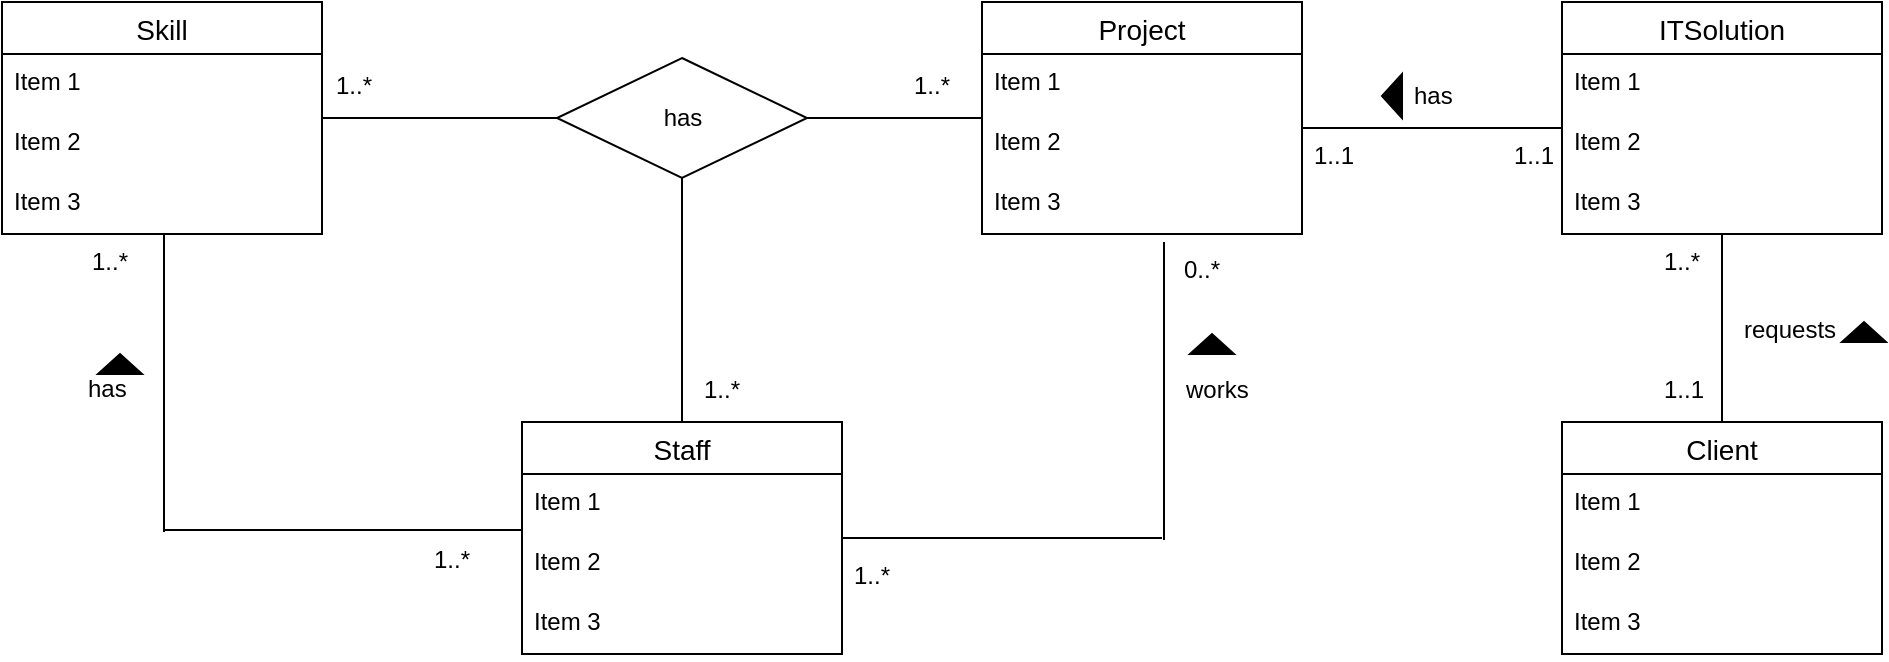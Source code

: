 <mxfile version="15.5.2" type="github" pages="2">
  <diagram id="Su5zcEnAUri4KOVci702" name="Page-1">
    <mxGraphModel dx="1422" dy="762" grid="1" gridSize="10" guides="1" tooltips="1" connect="1" arrows="1" fold="1" page="1" pageScale="1" pageWidth="850" pageHeight="1100" math="0" shadow="0">
      <root>
        <mxCell id="0" />
        <mxCell id="1" parent="0" />
        <mxCell id="WfEJxo9nf9D_jSNr3ugP-1" value="Skill" style="swimlane;fontStyle=0;childLayout=stackLayout;horizontal=1;startSize=26;horizontalStack=0;resizeParent=1;resizeParentMax=0;resizeLast=0;collapsible=1;marginBottom=0;align=center;fontSize=14;" parent="1" vertex="1">
          <mxGeometry x="80" y="80" width="160" height="116" as="geometry" />
        </mxCell>
        <mxCell id="WfEJxo9nf9D_jSNr3ugP-2" value="Item 1" style="text;strokeColor=none;fillColor=none;spacingLeft=4;spacingRight=4;overflow=hidden;rotatable=0;points=[[0,0.5],[1,0.5]];portConstraint=eastwest;fontSize=12;" parent="WfEJxo9nf9D_jSNr3ugP-1" vertex="1">
          <mxGeometry y="26" width="160" height="30" as="geometry" />
        </mxCell>
        <mxCell id="WfEJxo9nf9D_jSNr3ugP-3" value="Item 2" style="text;strokeColor=none;fillColor=none;spacingLeft=4;spacingRight=4;overflow=hidden;rotatable=0;points=[[0,0.5],[1,0.5]];portConstraint=eastwest;fontSize=12;" parent="WfEJxo9nf9D_jSNr3ugP-1" vertex="1">
          <mxGeometry y="56" width="160" height="30" as="geometry" />
        </mxCell>
        <mxCell id="WfEJxo9nf9D_jSNr3ugP-4" value="Item 3" style="text;strokeColor=none;fillColor=none;spacingLeft=4;spacingRight=4;overflow=hidden;rotatable=0;points=[[0,0.5],[1,0.5]];portConstraint=eastwest;fontSize=12;" parent="WfEJxo9nf9D_jSNr3ugP-1" vertex="1">
          <mxGeometry y="86" width="160" height="30" as="geometry" />
        </mxCell>
        <mxCell id="WfEJxo9nf9D_jSNr3ugP-5" value="Project" style="swimlane;fontStyle=0;childLayout=stackLayout;horizontal=1;startSize=26;horizontalStack=0;resizeParent=1;resizeParentMax=0;resizeLast=0;collapsible=1;marginBottom=0;align=center;fontSize=14;" parent="1" vertex="1">
          <mxGeometry x="570" y="80" width="160" height="116" as="geometry" />
        </mxCell>
        <mxCell id="WfEJxo9nf9D_jSNr3ugP-6" value="Item 1" style="text;strokeColor=none;fillColor=none;spacingLeft=4;spacingRight=4;overflow=hidden;rotatable=0;points=[[0,0.5],[1,0.5]];portConstraint=eastwest;fontSize=12;" parent="WfEJxo9nf9D_jSNr3ugP-5" vertex="1">
          <mxGeometry y="26" width="160" height="30" as="geometry" />
        </mxCell>
        <mxCell id="WfEJxo9nf9D_jSNr3ugP-7" value="Item 2" style="text;strokeColor=none;fillColor=none;spacingLeft=4;spacingRight=4;overflow=hidden;rotatable=0;points=[[0,0.5],[1,0.5]];portConstraint=eastwest;fontSize=12;" parent="WfEJxo9nf9D_jSNr3ugP-5" vertex="1">
          <mxGeometry y="56" width="160" height="30" as="geometry" />
        </mxCell>
        <mxCell id="WfEJxo9nf9D_jSNr3ugP-8" value="Item 3" style="text;strokeColor=none;fillColor=none;spacingLeft=4;spacingRight=4;overflow=hidden;rotatable=0;points=[[0,0.5],[1,0.5]];portConstraint=eastwest;fontSize=12;" parent="WfEJxo9nf9D_jSNr3ugP-5" vertex="1">
          <mxGeometry y="86" width="160" height="30" as="geometry" />
        </mxCell>
        <mxCell id="WfEJxo9nf9D_jSNr3ugP-9" value="ITSolution" style="swimlane;fontStyle=0;childLayout=stackLayout;horizontal=1;startSize=26;horizontalStack=0;resizeParent=1;resizeParentMax=0;resizeLast=0;collapsible=1;marginBottom=0;align=center;fontSize=14;" parent="1" vertex="1">
          <mxGeometry x="860" y="80" width="160" height="116" as="geometry" />
        </mxCell>
        <mxCell id="WfEJxo9nf9D_jSNr3ugP-10" value="Item 1" style="text;strokeColor=none;fillColor=none;spacingLeft=4;spacingRight=4;overflow=hidden;rotatable=0;points=[[0,0.5],[1,0.5]];portConstraint=eastwest;fontSize=12;" parent="WfEJxo9nf9D_jSNr3ugP-9" vertex="1">
          <mxGeometry y="26" width="160" height="30" as="geometry" />
        </mxCell>
        <mxCell id="WfEJxo9nf9D_jSNr3ugP-11" value="Item 2" style="text;strokeColor=none;fillColor=none;spacingLeft=4;spacingRight=4;overflow=hidden;rotatable=0;points=[[0,0.5],[1,0.5]];portConstraint=eastwest;fontSize=12;" parent="WfEJxo9nf9D_jSNr3ugP-9" vertex="1">
          <mxGeometry y="56" width="160" height="30" as="geometry" />
        </mxCell>
        <mxCell id="WfEJxo9nf9D_jSNr3ugP-12" value="Item 3" style="text;strokeColor=none;fillColor=none;spacingLeft=4;spacingRight=4;overflow=hidden;rotatable=0;points=[[0,0.5],[1,0.5]];portConstraint=eastwest;fontSize=12;" parent="WfEJxo9nf9D_jSNr3ugP-9" vertex="1">
          <mxGeometry y="86" width="160" height="30" as="geometry" />
        </mxCell>
        <mxCell id="WfEJxo9nf9D_jSNr3ugP-13" value="Staff" style="swimlane;fontStyle=0;childLayout=stackLayout;horizontal=1;startSize=26;horizontalStack=0;resizeParent=1;resizeParentMax=0;resizeLast=0;collapsible=1;marginBottom=0;align=center;fontSize=14;" parent="1" vertex="1">
          <mxGeometry x="340" y="290" width="160" height="116" as="geometry" />
        </mxCell>
        <mxCell id="WfEJxo9nf9D_jSNr3ugP-14" value="Item 1" style="text;strokeColor=none;fillColor=none;spacingLeft=4;spacingRight=4;overflow=hidden;rotatable=0;points=[[0,0.5],[1,0.5]];portConstraint=eastwest;fontSize=12;" parent="WfEJxo9nf9D_jSNr3ugP-13" vertex="1">
          <mxGeometry y="26" width="160" height="30" as="geometry" />
        </mxCell>
        <mxCell id="WfEJxo9nf9D_jSNr3ugP-15" value="Item 2" style="text;strokeColor=none;fillColor=none;spacingLeft=4;spacingRight=4;overflow=hidden;rotatable=0;points=[[0,0.5],[1,0.5]];portConstraint=eastwest;fontSize=12;" parent="WfEJxo9nf9D_jSNr3ugP-13" vertex="1">
          <mxGeometry y="56" width="160" height="30" as="geometry" />
        </mxCell>
        <mxCell id="WfEJxo9nf9D_jSNr3ugP-16" value="Item 3" style="text;strokeColor=none;fillColor=none;spacingLeft=4;spacingRight=4;overflow=hidden;rotatable=0;points=[[0,0.5],[1,0.5]];portConstraint=eastwest;fontSize=12;" parent="WfEJxo9nf9D_jSNr3ugP-13" vertex="1">
          <mxGeometry y="86" width="160" height="30" as="geometry" />
        </mxCell>
        <mxCell id="WfEJxo9nf9D_jSNr3ugP-17" value="Client" style="swimlane;fontStyle=0;childLayout=stackLayout;horizontal=1;startSize=26;horizontalStack=0;resizeParent=1;resizeParentMax=0;resizeLast=0;collapsible=1;marginBottom=0;align=center;fontSize=14;" parent="1" vertex="1">
          <mxGeometry x="860" y="290" width="160" height="116" as="geometry" />
        </mxCell>
        <mxCell id="WfEJxo9nf9D_jSNr3ugP-18" value="Item 1" style="text;strokeColor=none;fillColor=none;spacingLeft=4;spacingRight=4;overflow=hidden;rotatable=0;points=[[0,0.5],[1,0.5]];portConstraint=eastwest;fontSize=12;" parent="WfEJxo9nf9D_jSNr3ugP-17" vertex="1">
          <mxGeometry y="26" width="160" height="30" as="geometry" />
        </mxCell>
        <mxCell id="WfEJxo9nf9D_jSNr3ugP-19" value="Item 2" style="text;strokeColor=none;fillColor=none;spacingLeft=4;spacingRight=4;overflow=hidden;rotatable=0;points=[[0,0.5],[1,0.5]];portConstraint=eastwest;fontSize=12;" parent="WfEJxo9nf9D_jSNr3ugP-17" vertex="1">
          <mxGeometry y="56" width="160" height="30" as="geometry" />
        </mxCell>
        <mxCell id="WfEJxo9nf9D_jSNr3ugP-20" value="Item 3" style="text;strokeColor=none;fillColor=none;spacingLeft=4;spacingRight=4;overflow=hidden;rotatable=0;points=[[0,0.5],[1,0.5]];portConstraint=eastwest;fontSize=12;" parent="WfEJxo9nf9D_jSNr3ugP-17" vertex="1">
          <mxGeometry y="86" width="160" height="30" as="geometry" />
        </mxCell>
        <mxCell id="WfEJxo9nf9D_jSNr3ugP-26" value="has" style="text;strokeColor=none;fillColor=none;spacingLeft=4;spacingRight=4;overflow=hidden;rotatable=0;points=[[0,0.5],[1,0.5]];portConstraint=eastwest;fontSize=12;" parent="1" vertex="1">
          <mxGeometry x="780" y="113" width="40" height="30" as="geometry" />
        </mxCell>
        <mxCell id="WfEJxo9nf9D_jSNr3ugP-27" value="" style="triangle;whiteSpace=wrap;html=1;fillColor=#000000;direction=west;" parent="1" vertex="1">
          <mxGeometry x="770" y="116" width="10" height="22" as="geometry" />
        </mxCell>
        <mxCell id="WfEJxo9nf9D_jSNr3ugP-31" value="has" style="shape=rhombus;perimeter=rhombusPerimeter;whiteSpace=wrap;html=1;align=center;fillColor=none;" parent="1" vertex="1">
          <mxGeometry x="357.5" y="108" width="125" height="60" as="geometry" />
        </mxCell>
        <mxCell id="WfEJxo9nf9D_jSNr3ugP-32" value="" style="line;strokeWidth=1;rotatable=0;dashed=0;labelPosition=right;align=left;verticalAlign=middle;spacingTop=0;spacingLeft=6;points=[];portConstraint=eastwest;fillColor=none;" parent="1" vertex="1">
          <mxGeometry x="482.5" y="133" width="87.5" height="10" as="geometry" />
        </mxCell>
        <mxCell id="WfEJxo9nf9D_jSNr3ugP-33" value="" style="line;strokeWidth=1;rotatable=0;dashed=0;labelPosition=right;align=left;verticalAlign=middle;spacingTop=0;spacingLeft=6;points=[];portConstraint=eastwest;fillColor=none;" parent="1" vertex="1">
          <mxGeometry x="240" y="133" width="117.5" height="10" as="geometry" />
        </mxCell>
        <mxCell id="WfEJxo9nf9D_jSNr3ugP-34" value="" style="line;strokeWidth=1;rotatable=0;dashed=0;labelPosition=right;align=left;verticalAlign=middle;spacingTop=0;spacingLeft=6;points=[];portConstraint=eastwest;fillColor=none;perimeterSpacing=1;direction=south;" parent="1" vertex="1">
          <mxGeometry x="415" y="168" width="10" height="122" as="geometry" />
        </mxCell>
        <mxCell id="WfEJxo9nf9D_jSNr3ugP-35" value="1..*" style="text;strokeColor=none;fillColor=none;spacingLeft=4;spacingRight=4;overflow=hidden;rotatable=0;points=[[0,0.5],[1,0.5]];portConstraint=eastwest;fontSize=12;" parent="1" vertex="1">
          <mxGeometry x="530" y="108" width="40" height="30" as="geometry" />
        </mxCell>
        <mxCell id="WfEJxo9nf9D_jSNr3ugP-36" value="1..*" style="text;strokeColor=none;fillColor=none;spacingLeft=4;spacingRight=4;overflow=hidden;rotatable=0;points=[[0,0.5],[1,0.5]];portConstraint=eastwest;fontSize=12;" parent="1" vertex="1">
          <mxGeometry x="425" y="260" width="40" height="30" as="geometry" />
        </mxCell>
        <mxCell id="WfEJxo9nf9D_jSNr3ugP-37" value="1..*" style="text;strokeColor=none;fillColor=none;spacingLeft=4;spacingRight=4;overflow=hidden;rotatable=0;points=[[0,0.5],[1,0.5]];portConstraint=eastwest;fontSize=12;" parent="1" vertex="1">
          <mxGeometry x="241" y="108" width="40" height="30" as="geometry" />
        </mxCell>
        <mxCell id="WfEJxo9nf9D_jSNr3ugP-38" value="" style="line;strokeWidth=1;rotatable=0;dashed=0;labelPosition=right;align=left;verticalAlign=middle;spacingTop=0;spacingLeft=6;points=[];portConstraint=eastwest;fillColor=none;perimeterSpacing=1;" parent="1" vertex="1">
          <mxGeometry x="730" y="138" width="130" height="10" as="geometry" />
        </mxCell>
        <mxCell id="WfEJxo9nf9D_jSNr3ugP-39" value="1..1" style="text;strokeColor=none;fillColor=none;spacingLeft=4;spacingRight=4;overflow=hidden;rotatable=0;points=[[0,0.5],[1,0.5]];portConstraint=eastwest;fontSize=12;" parent="1" vertex="1">
          <mxGeometry x="830" y="143" width="40" height="30" as="geometry" />
        </mxCell>
        <mxCell id="WfEJxo9nf9D_jSNr3ugP-40" value="1..1" style="text;strokeColor=none;fillColor=none;spacingLeft=4;spacingRight=4;overflow=hidden;rotatable=0;points=[[0,0.5],[1,0.5]];portConstraint=eastwest;fontSize=12;" parent="1" vertex="1">
          <mxGeometry x="730" y="143" width="40" height="30" as="geometry" />
        </mxCell>
        <mxCell id="WfEJxo9nf9D_jSNr3ugP-44" value="" style="line;strokeWidth=1;rotatable=0;dashed=0;labelPosition=right;align=left;verticalAlign=middle;spacingTop=0;spacingLeft=6;points=[];portConstraint=eastwest;fillColor=none;perimeterSpacing=1;direction=south;" parent="1" vertex="1">
          <mxGeometry x="935" y="196" width="10" height="94" as="geometry" />
        </mxCell>
        <mxCell id="WfEJxo9nf9D_jSNr3ugP-45" value="requests" style="text;strokeColor=none;fillColor=none;spacingLeft=4;spacingRight=4;overflow=hidden;rotatable=0;points=[[0,0.5],[1,0.5]];portConstraint=eastwest;fontSize=12;" parent="1" vertex="1">
          <mxGeometry x="945" y="230" width="65" height="30" as="geometry" />
        </mxCell>
        <mxCell id="WfEJxo9nf9D_jSNr3ugP-47" value="" style="triangle;whiteSpace=wrap;html=1;fillColor=#000000;direction=north;" parent="1" vertex="1">
          <mxGeometry x="1000" y="240" width="22" height="10" as="geometry" />
        </mxCell>
        <mxCell id="WfEJxo9nf9D_jSNr3ugP-48" value="1..1" style="text;strokeColor=none;fillColor=none;spacingLeft=4;spacingRight=4;overflow=hidden;rotatable=0;points=[[0,0.5],[1,0.5]];portConstraint=eastwest;fontSize=12;" parent="1" vertex="1">
          <mxGeometry x="905" y="260" width="40" height="30" as="geometry" />
        </mxCell>
        <mxCell id="WfEJxo9nf9D_jSNr3ugP-49" value="1..*" style="text;strokeColor=none;fillColor=none;spacingLeft=4;spacingRight=4;overflow=hidden;rotatable=0;points=[[0,0.5],[1,0.5]];portConstraint=eastwest;fontSize=12;" parent="1" vertex="1">
          <mxGeometry x="905" y="196" width="40" height="30" as="geometry" />
        </mxCell>
        <mxCell id="WfEJxo9nf9D_jSNr3ugP-53" value="" style="line;strokeWidth=1;rotatable=0;dashed=0;labelPosition=right;align=left;verticalAlign=middle;spacingTop=0;spacingLeft=6;points=[];portConstraint=eastwest;fillColor=none;" parent="1" vertex="1">
          <mxGeometry x="500" y="343" width="160" height="10" as="geometry" />
        </mxCell>
        <mxCell id="WfEJxo9nf9D_jSNr3ugP-54" value="" style="line;strokeWidth=1;rotatable=0;dashed=0;labelPosition=right;align=left;verticalAlign=middle;spacingTop=0;spacingLeft=6;points=[];portConstraint=eastwest;fillColor=none;perimeterSpacing=1;direction=south;" parent="1" vertex="1">
          <mxGeometry x="656" y="200" width="10" height="149" as="geometry" />
        </mxCell>
        <mxCell id="WfEJxo9nf9D_jSNr3ugP-57" value="" style="triangle;whiteSpace=wrap;html=1;fillColor=#000000;direction=north;" parent="1" vertex="1">
          <mxGeometry x="674" y="246" width="22" height="10" as="geometry" />
        </mxCell>
        <mxCell id="WfEJxo9nf9D_jSNr3ugP-58" value="works" style="text;strokeColor=none;fillColor=none;spacingLeft=4;spacingRight=4;overflow=hidden;rotatable=0;points=[[0,0.5],[1,0.5]];portConstraint=eastwest;fontSize=12;" parent="1" vertex="1">
          <mxGeometry x="666" y="260" width="44" height="30" as="geometry" />
        </mxCell>
        <mxCell id="WfEJxo9nf9D_jSNr3ugP-60" value="" style="line;strokeWidth=1;rotatable=0;dashed=0;labelPosition=right;align=left;verticalAlign=middle;spacingTop=0;spacingLeft=6;points=[];portConstraint=eastwest;fillColor=none;" parent="1" vertex="1">
          <mxGeometry x="161" y="339" width="179" height="10" as="geometry" />
        </mxCell>
        <mxCell id="WfEJxo9nf9D_jSNr3ugP-61" value="" style="line;strokeWidth=1;rotatable=0;dashed=0;labelPosition=right;align=left;verticalAlign=middle;spacingTop=0;spacingLeft=6;points=[];portConstraint=eastwest;fillColor=none;perimeterSpacing=1;direction=south;" parent="1" vertex="1">
          <mxGeometry x="156" y="196" width="10" height="149" as="geometry" />
        </mxCell>
        <mxCell id="WfEJxo9nf9D_jSNr3ugP-62" value="has" style="text;strokeColor=none;fillColor=none;spacingLeft=4;spacingRight=4;overflow=hidden;rotatable=0;points=[[0,0.5],[1,0.5]];portConstraint=eastwest;fontSize=12;" parent="1" vertex="1">
          <mxGeometry x="117" y="259.5" width="44" height="30" as="geometry" />
        </mxCell>
        <mxCell id="WfEJxo9nf9D_jSNr3ugP-63" value="1..*" style="text;strokeColor=none;fillColor=none;spacingLeft=4;spacingRight=4;overflow=hidden;rotatable=0;points=[[0,0.5],[1,0.5]];portConstraint=eastwest;fontSize=12;" parent="1" vertex="1">
          <mxGeometry x="119" y="196" width="40" height="30" as="geometry" />
        </mxCell>
        <mxCell id="WfEJxo9nf9D_jSNr3ugP-64" value="1..*" style="text;strokeColor=none;fillColor=none;spacingLeft=4;spacingRight=4;overflow=hidden;rotatable=0;points=[[0,0.5],[1,0.5]];portConstraint=eastwest;fontSize=12;" parent="1" vertex="1">
          <mxGeometry x="290" y="345" width="40" height="30" as="geometry" />
        </mxCell>
        <mxCell id="WfEJxo9nf9D_jSNr3ugP-65" value="1..*" style="text;strokeColor=none;fillColor=none;spacingLeft=4;spacingRight=4;overflow=hidden;rotatable=0;points=[[0,0.5],[1,0.5]];portConstraint=eastwest;fontSize=12;" parent="1" vertex="1">
          <mxGeometry x="500" y="353" width="40" height="30" as="geometry" />
        </mxCell>
        <mxCell id="WfEJxo9nf9D_jSNr3ugP-66" value="0..*" style="text;strokeColor=none;fillColor=none;spacingLeft=4;spacingRight=4;overflow=hidden;rotatable=0;points=[[0,0.5],[1,0.5]];portConstraint=eastwest;fontSize=12;" parent="1" vertex="1">
          <mxGeometry x="665" y="200" width="40" height="30" as="geometry" />
        </mxCell>
        <mxCell id="WfEJxo9nf9D_jSNr3ugP-67" value="" style="triangle;whiteSpace=wrap;html=1;fillColor=#000000;direction=north;" parent="1" vertex="1">
          <mxGeometry x="128" y="256" width="22" height="10" as="geometry" />
        </mxCell>
      </root>
    </mxGraphModel>
  </diagram>
  <diagram id="Jg1GwqXyphB84_l1M9GT" name="Page-2">
    <mxGraphModel dx="1038" dy="489" grid="1" gridSize="10" guides="1" tooltips="1" connect="1" arrows="1" fold="1" page="1" pageScale="1" pageWidth="850" pageHeight="1100" math="0" shadow="0">
      <root>
        <mxCell id="5iKN8I4F2rZZS5khEpJR-0" />
        <mxCell id="5iKN8I4F2rZZS5khEpJR-1" parent="5iKN8I4F2rZZS5khEpJR-0" />
        <mxCell id="5iKN8I4F2rZZS5khEpJR-2" value="Staff" style="swimlane;fontStyle=0;childLayout=stackLayout;horizontal=1;startSize=26;horizontalStack=0;resizeParent=1;resizeParentMax=0;resizeLast=0;collapsible=1;marginBottom=0;align=center;fontSize=14;" vertex="1" parent="5iKN8I4F2rZZS5khEpJR-1">
          <mxGeometry x="40" y="50" width="160" height="116" as="geometry" />
        </mxCell>
        <mxCell id="5iKN8I4F2rZZS5khEpJR-3" value="Item 1" style="text;strokeColor=none;fillColor=none;spacingLeft=4;spacingRight=4;overflow=hidden;rotatable=0;points=[[0,0.5],[1,0.5]];portConstraint=eastwest;fontSize=12;" vertex="1" parent="5iKN8I4F2rZZS5khEpJR-2">
          <mxGeometry y="26" width="160" height="30" as="geometry" />
        </mxCell>
        <mxCell id="5iKN8I4F2rZZS5khEpJR-4" value="Item 2" style="text;strokeColor=none;fillColor=none;spacingLeft=4;spacingRight=4;overflow=hidden;rotatable=0;points=[[0,0.5],[1,0.5]];portConstraint=eastwest;fontSize=12;" vertex="1" parent="5iKN8I4F2rZZS5khEpJR-2">
          <mxGeometry y="56" width="160" height="30" as="geometry" />
        </mxCell>
        <mxCell id="5iKN8I4F2rZZS5khEpJR-5" value="Item 3" style="text;strokeColor=none;fillColor=none;spacingLeft=4;spacingRight=4;overflow=hidden;rotatable=0;points=[[0,0.5],[1,0.5]];portConstraint=eastwest;fontSize=12;" vertex="1" parent="5iKN8I4F2rZZS5khEpJR-2">
          <mxGeometry y="86" width="160" height="30" as="geometry" />
        </mxCell>
        <mxCell id="5iKN8I4F2rZZS5khEpJR-6" value="Skill" style="swimlane;fontStyle=0;childLayout=stackLayout;horizontal=1;startSize=26;horizontalStack=0;resizeParent=1;resizeParentMax=0;resizeLast=0;collapsible=1;marginBottom=0;align=center;fontSize=14;" vertex="1" parent="5iKN8I4F2rZZS5khEpJR-1">
          <mxGeometry x="360" y="200" width="160" height="116" as="geometry" />
        </mxCell>
        <mxCell id="5iKN8I4F2rZZS5khEpJR-7" value="Item 1" style="text;strokeColor=none;fillColor=none;spacingLeft=4;spacingRight=4;overflow=hidden;rotatable=0;points=[[0,0.5],[1,0.5]];portConstraint=eastwest;fontSize=12;" vertex="1" parent="5iKN8I4F2rZZS5khEpJR-6">
          <mxGeometry y="26" width="160" height="30" as="geometry" />
        </mxCell>
        <mxCell id="5iKN8I4F2rZZS5khEpJR-8" value="Item 2" style="text;strokeColor=none;fillColor=none;spacingLeft=4;spacingRight=4;overflow=hidden;rotatable=0;points=[[0,0.5],[1,0.5]];portConstraint=eastwest;fontSize=12;" vertex="1" parent="5iKN8I4F2rZZS5khEpJR-6">
          <mxGeometry y="56" width="160" height="30" as="geometry" />
        </mxCell>
        <mxCell id="5iKN8I4F2rZZS5khEpJR-9" value="Item 3" style="text;strokeColor=none;fillColor=none;spacingLeft=4;spacingRight=4;overflow=hidden;rotatable=0;points=[[0,0.5],[1,0.5]];portConstraint=eastwest;fontSize=12;" vertex="1" parent="5iKN8I4F2rZZS5khEpJR-6">
          <mxGeometry y="86" width="160" height="30" as="geometry" />
        </mxCell>
        <mxCell id="5iKN8I4F2rZZS5khEpJR-10" value="Project" style="swimlane;fontStyle=0;childLayout=stackLayout;horizontal=1;startSize=26;horizontalStack=0;resizeParent=1;resizeParentMax=0;resizeLast=0;collapsible=1;marginBottom=0;align=center;fontSize=14;" vertex="1" parent="5iKN8I4F2rZZS5khEpJR-1">
          <mxGeometry x="680" y="50" width="160" height="116" as="geometry" />
        </mxCell>
        <mxCell id="5iKN8I4F2rZZS5khEpJR-11" value="Item 1" style="text;strokeColor=none;fillColor=none;spacingLeft=4;spacingRight=4;overflow=hidden;rotatable=0;points=[[0,0.5],[1,0.5]];portConstraint=eastwest;fontSize=12;" vertex="1" parent="5iKN8I4F2rZZS5khEpJR-10">
          <mxGeometry y="26" width="160" height="30" as="geometry" />
        </mxCell>
        <mxCell id="5iKN8I4F2rZZS5khEpJR-12" value="Item 2" style="text;strokeColor=none;fillColor=none;spacingLeft=4;spacingRight=4;overflow=hidden;rotatable=0;points=[[0,0.5],[1,0.5]];portConstraint=eastwest;fontSize=12;" vertex="1" parent="5iKN8I4F2rZZS5khEpJR-10">
          <mxGeometry y="56" width="160" height="30" as="geometry" />
        </mxCell>
        <mxCell id="5iKN8I4F2rZZS5khEpJR-13" value="Item 3" style="text;strokeColor=none;fillColor=none;spacingLeft=4;spacingRight=4;overflow=hidden;rotatable=0;points=[[0,0.5],[1,0.5]];portConstraint=eastwest;fontSize=12;" vertex="1" parent="5iKN8I4F2rZZS5khEpJR-10">
          <mxGeometry y="86" width="160" height="30" as="geometry" />
        </mxCell>
        <mxCell id="5iKN8I4F2rZZS5khEpJR-19" style="edgeStyle=orthogonalEdgeStyle;rounded=0;orthogonalLoop=1;jettySize=auto;html=1;entryX=0;entryY=0.733;entryDx=0;entryDy=0;entryPerimeter=0;endArrow=none;endFill=0;" edge="1" parent="5iKN8I4F2rZZS5khEpJR-1" source="5iKN8I4F2rZZS5khEpJR-14" target="5iKN8I4F2rZZS5khEpJR-11">
          <mxGeometry relative="1" as="geometry" />
        </mxCell>
        <mxCell id="5iKN8I4F2rZZS5khEpJR-20" style="edgeStyle=orthogonalEdgeStyle;rounded=0;orthogonalLoop=1;jettySize=auto;html=1;entryX=0.5;entryY=0;entryDx=0;entryDy=0;endArrow=none;endFill=0;" edge="1" parent="5iKN8I4F2rZZS5khEpJR-1" source="5iKN8I4F2rZZS5khEpJR-14" target="5iKN8I4F2rZZS5khEpJR-6">
          <mxGeometry relative="1" as="geometry" />
        </mxCell>
        <mxCell id="5iKN8I4F2rZZS5khEpJR-14" value="Uses" style="rhombus;whiteSpace=wrap;html=1;" vertex="1" parent="5iKN8I4F2rZZS5khEpJR-1">
          <mxGeometry x="372.5" y="58" width="135" height="80" as="geometry" />
        </mxCell>
        <mxCell id="5iKN8I4F2rZZS5khEpJR-16" style="edgeStyle=orthogonalEdgeStyle;rounded=0;orthogonalLoop=1;jettySize=auto;html=1;entryX=0;entryY=0.5;entryDx=0;entryDy=0;endArrow=none;endFill=0;" edge="1" parent="5iKN8I4F2rZZS5khEpJR-1" target="5iKN8I4F2rZZS5khEpJR-14">
          <mxGeometry relative="1" as="geometry">
            <mxPoint x="200" y="98" as="sourcePoint" />
          </mxGeometry>
        </mxCell>
        <mxCell id="FdBoFdtD9wzK8o_khKnn-0" style="edgeStyle=orthogonalEdgeStyle;rounded=0;orthogonalLoop=1;jettySize=auto;html=1;entryX=0.469;entryY=1.033;entryDx=0;entryDy=0;entryPerimeter=0;endArrow=none;endFill=0;" edge="1" parent="5iKN8I4F2rZZS5khEpJR-1" source="5iKN8I4F2rZZS5khEpJR-8" target="5iKN8I4F2rZZS5khEpJR-5">
          <mxGeometry relative="1" as="geometry" />
        </mxCell>
        <mxCell id="FdBoFdtD9wzK8o_khKnn-1" style="edgeStyle=orthogonalEdgeStyle;rounded=0;orthogonalLoop=1;jettySize=auto;html=1;entryX=0.5;entryY=1;entryDx=0;entryDy=0;entryPerimeter=0;endArrow=none;endFill=0;" edge="1" parent="5iKN8I4F2rZZS5khEpJR-1" source="5iKN8I4F2rZZS5khEpJR-8" target="5iKN8I4F2rZZS5khEpJR-13">
          <mxGeometry relative="1" as="geometry" />
        </mxCell>
        <mxCell id="XOnHgIzQZHB8i-nI2klq-4" style="edgeStyle=orthogonalEdgeStyle;rounded=0;orthogonalLoop=1;jettySize=auto;html=1;entryX=0.969;entryY=0.067;entryDx=0;entryDy=0;entryPerimeter=0;endArrow=none;endFill=0;" edge="1" parent="5iKN8I4F2rZZS5khEpJR-1" source="XOnHgIzQZHB8i-nI2klq-0" target="5iKN8I4F2rZZS5khEpJR-12">
          <mxGeometry relative="1" as="geometry" />
        </mxCell>
        <mxCell id="XOnHgIzQZHB8i-nI2klq-0" value="ITSolution" style="swimlane;fontStyle=0;childLayout=stackLayout;horizontal=1;startSize=26;horizontalStack=0;resizeParent=1;resizeParentMax=0;resizeLast=0;collapsible=1;marginBottom=0;align=center;fontSize=14;" vertex="1" parent="5iKN8I4F2rZZS5khEpJR-1">
          <mxGeometry x="1071" y="50" width="160" height="116" as="geometry" />
        </mxCell>
        <mxCell id="XOnHgIzQZHB8i-nI2klq-1" value="Item 1" style="text;strokeColor=none;fillColor=none;spacingLeft=4;spacingRight=4;overflow=hidden;rotatable=0;points=[[0,0.5],[1,0.5]];portConstraint=eastwest;fontSize=12;" vertex="1" parent="XOnHgIzQZHB8i-nI2klq-0">
          <mxGeometry y="26" width="160" height="30" as="geometry" />
        </mxCell>
        <mxCell id="XOnHgIzQZHB8i-nI2klq-2" value="Item 2" style="text;strokeColor=none;fillColor=none;spacingLeft=4;spacingRight=4;overflow=hidden;rotatable=0;points=[[0,0.5],[1,0.5]];portConstraint=eastwest;fontSize=12;" vertex="1" parent="XOnHgIzQZHB8i-nI2klq-0">
          <mxGeometry y="56" width="160" height="30" as="geometry" />
        </mxCell>
        <mxCell id="XOnHgIzQZHB8i-nI2klq-3" value="Item 3" style="text;strokeColor=none;fillColor=none;spacingLeft=4;spacingRight=4;overflow=hidden;rotatable=0;points=[[0,0.5],[1,0.5]];portConstraint=eastwest;fontSize=12;" vertex="1" parent="XOnHgIzQZHB8i-nI2klq-0">
          <mxGeometry y="86" width="160" height="30" as="geometry" />
        </mxCell>
        <mxCell id="XOnHgIzQZHB8i-nI2klq-9" style="edgeStyle=orthogonalEdgeStyle;rounded=0;orthogonalLoop=1;jettySize=auto;html=1;entryX=0.494;entryY=1;entryDx=0;entryDy=0;entryPerimeter=0;endArrow=none;endFill=0;" edge="1" parent="5iKN8I4F2rZZS5khEpJR-1" source="XOnHgIzQZHB8i-nI2klq-5" target="XOnHgIzQZHB8i-nI2klq-3">
          <mxGeometry relative="1" as="geometry" />
        </mxCell>
        <mxCell id="XOnHgIzQZHB8i-nI2klq-5" value="Client" style="swimlane;fontStyle=0;childLayout=stackLayout;horizontal=1;startSize=26;horizontalStack=0;resizeParent=1;resizeParentMax=0;resizeLast=0;collapsible=1;marginBottom=0;align=center;fontSize=14;" vertex="1" parent="5iKN8I4F2rZZS5khEpJR-1">
          <mxGeometry x="1070" y="273" width="160" height="116" as="geometry" />
        </mxCell>
        <mxCell id="XOnHgIzQZHB8i-nI2klq-6" value="Item 1" style="text;strokeColor=none;fillColor=none;spacingLeft=4;spacingRight=4;overflow=hidden;rotatable=0;points=[[0,0.5],[1,0.5]];portConstraint=eastwest;fontSize=12;" vertex="1" parent="XOnHgIzQZHB8i-nI2klq-5">
          <mxGeometry y="26" width="160" height="30" as="geometry" />
        </mxCell>
        <mxCell id="XOnHgIzQZHB8i-nI2klq-8" value="Item 3" style="text;strokeColor=none;fillColor=none;spacingLeft=4;spacingRight=4;overflow=hidden;rotatable=0;points=[[0,0.5],[1,0.5]];portConstraint=eastwest;fontSize=12;" vertex="1" parent="XOnHgIzQZHB8i-nI2klq-5">
          <mxGeometry y="56" width="160" height="30" as="geometry" />
        </mxCell>
        <mxCell id="XOnHgIzQZHB8i-nI2klq-7" value="Item 2" style="text;strokeColor=none;fillColor=none;spacingLeft=4;spacingRight=4;overflow=hidden;rotatable=0;points=[[0,0.5],[1,0.5]];portConstraint=eastwest;fontSize=12;" vertex="1" parent="XOnHgIzQZHB8i-nI2klq-5">
          <mxGeometry y="86" width="160" height="30" as="geometry" />
        </mxCell>
        <mxCell id="XOnHgIzQZHB8i-nI2klq-10" value="1..*" style="text;html=1;strokeColor=none;fillColor=none;align=center;verticalAlign=middle;whiteSpace=wrap;rounded=0;" vertex="1" parent="5iKN8I4F2rZZS5khEpJR-1">
          <mxGeometry x="300" y="273" width="60" height="30" as="geometry" />
        </mxCell>
        <mxCell id="XOnHgIzQZHB8i-nI2klq-11" value="1..*" style="text;html=1;strokeColor=none;fillColor=none;align=center;verticalAlign=middle;whiteSpace=wrap;rounded=0;" vertex="1" parent="5iKN8I4F2rZZS5khEpJR-1">
          <mxGeometry x="620" y="70" width="60" height="30" as="geometry" />
        </mxCell>
        <mxCell id="XOnHgIzQZHB8i-nI2klq-12" value="1..*" style="text;html=1;strokeColor=none;fillColor=none;align=center;verticalAlign=middle;whiteSpace=wrap;rounded=0;" vertex="1" parent="5iKN8I4F2rZZS5khEpJR-1">
          <mxGeometry x="200" y="70" width="60" height="30" as="geometry" />
        </mxCell>
        <mxCell id="aJvnjbXUCUfcdrNAXqU9-0" value="0..*" style="text;html=1;strokeColor=none;fillColor=none;align=center;verticalAlign=middle;whiteSpace=wrap;rounded=0;" vertex="1" parent="5iKN8I4F2rZZS5khEpJR-1">
          <mxGeometry x="700" y="170" width="60" height="30" as="geometry" />
        </mxCell>
        <mxCell id="aJvnjbXUCUfcdrNAXqU9-1" value="1..*" style="text;html=1;strokeColor=none;fillColor=none;align=center;verticalAlign=middle;whiteSpace=wrap;rounded=0;" vertex="1" parent="5iKN8I4F2rZZS5khEpJR-1">
          <mxGeometry x="50" y="170" width="60" height="30" as="geometry" />
        </mxCell>
        <mxCell id="aJvnjbXUCUfcdrNAXqU9-2" value="belongs to" style="text;html=1;strokeColor=none;fillColor=none;align=center;verticalAlign=middle;whiteSpace=wrap;rounded=0;" vertex="1" parent="5iKN8I4F2rZZS5khEpJR-1">
          <mxGeometry x="180" y="243" width="60" height="30" as="geometry" />
        </mxCell>
        <mxCell id="aJvnjbXUCUfcdrNAXqU9-3" value="" style="triangle;whiteSpace=wrap;html=1;direction=west;fillColor=#000000;" vertex="1" parent="5iKN8I4F2rZZS5khEpJR-1">
          <mxGeometry x="150" y="249" width="20" height="18" as="geometry" />
        </mxCell>
        <mxCell id="aJvnjbXUCUfcdrNAXqU9-4" value="uses" style="text;html=1;strokeColor=none;fillColor=none;align=center;verticalAlign=middle;whiteSpace=wrap;rounded=0;" vertex="1" parent="5iKN8I4F2rZZS5khEpJR-1">
          <mxGeometry x="610" y="243" width="60" height="30" as="geometry" />
        </mxCell>
        <mxCell id="aJvnjbXUCUfcdrNAXqU9-5" value="" style="triangle;whiteSpace=wrap;html=1;direction=east;fillColor=#000000;" vertex="1" parent="5iKN8I4F2rZZS5khEpJR-1">
          <mxGeometry x="670" y="249" width="20" height="18" as="geometry" />
        </mxCell>
        <mxCell id="aJvnjbXUCUfcdrNAXqU9-6" value="1..*" style="text;html=1;strokeColor=none;fillColor=none;align=center;verticalAlign=middle;whiteSpace=wrap;rounded=0;" vertex="1" parent="5iKN8I4F2rZZS5khEpJR-1">
          <mxGeometry x="520" y="237" width="60" height="30" as="geometry" />
        </mxCell>
        <mxCell id="aJvnjbXUCUfcdrNAXqU9-7" value="1..*" style="text;html=1;strokeColor=none;fillColor=none;align=center;verticalAlign=middle;whiteSpace=wrap;rounded=0;" vertex="1" parent="5iKN8I4F2rZZS5khEpJR-1">
          <mxGeometry x="440" y="166" width="60" height="30" as="geometry" />
        </mxCell>
        <mxCell id="dOJryipVKyUMvjvePvgh-0" value="has" style="text;html=1;strokeColor=none;fillColor=none;align=center;verticalAlign=middle;whiteSpace=wrap;rounded=0;" vertex="1" parent="5iKN8I4F2rZZS5khEpJR-1">
          <mxGeometry x="930" y="77" width="60" height="30" as="geometry" />
        </mxCell>
        <mxCell id="dOJryipVKyUMvjvePvgh-2" value="" style="triangle;whiteSpace=wrap;html=1;direction=west;fillColor=#000000;" vertex="1" parent="5iKN8I4F2rZZS5khEpJR-1">
          <mxGeometry x="924" y="83" width="20" height="18" as="geometry" />
        </mxCell>
        <mxCell id="dOJryipVKyUMvjvePvgh-3" value="1..1" style="text;html=1;strokeColor=none;fillColor=none;align=center;verticalAlign=middle;whiteSpace=wrap;rounded=0;" vertex="1" parent="5iKN8I4F2rZZS5khEpJR-1">
          <mxGeometry x="1010" y="77" width="60" height="30" as="geometry" />
        </mxCell>
        <mxCell id="dOJryipVKyUMvjvePvgh-4" value="1..1" style="text;html=1;strokeColor=none;fillColor=none;align=center;verticalAlign=middle;whiteSpace=wrap;rounded=0;" vertex="1" parent="5iKN8I4F2rZZS5khEpJR-1">
          <mxGeometry x="840" y="77" width="60" height="30" as="geometry" />
        </mxCell>
        <mxCell id="NvoIipukuYUNA2qAulf7-0" value="requests" style="text;html=1;strokeColor=none;fillColor=none;align=center;verticalAlign=middle;whiteSpace=wrap;rounded=0;" vertex="1" parent="5iKN8I4F2rZZS5khEpJR-1">
          <mxGeometry x="1150" y="200" width="60" height="30" as="geometry" />
        </mxCell>
        <mxCell id="NvoIipukuYUNA2qAulf7-1" value="" style="triangle;whiteSpace=wrap;html=1;direction=north;fillColor=#000000;" vertex="1" parent="5iKN8I4F2rZZS5khEpJR-1">
          <mxGeometry x="1211" y="205" width="18" height="20" as="geometry" />
        </mxCell>
        <mxCell id="NvoIipukuYUNA2qAulf7-2" value="1..*" style="text;html=1;strokeColor=none;fillColor=none;align=center;verticalAlign=middle;whiteSpace=wrap;rounded=0;" vertex="1" parent="5iKN8I4F2rZZS5khEpJR-1">
          <mxGeometry x="1150" y="166" width="60" height="30" as="geometry" />
        </mxCell>
        <mxCell id="NvoIipukuYUNA2qAulf7-3" value="1..1" style="text;html=1;strokeColor=none;fillColor=none;align=center;verticalAlign=middle;whiteSpace=wrap;rounded=0;" vertex="1" parent="5iKN8I4F2rZZS5khEpJR-1">
          <mxGeometry x="1150" y="243" width="60" height="30" as="geometry" />
        </mxCell>
        <mxCell id="ecgQ84TPvoXT9Vu9OT4X-0" value="belongs to" style="text;html=1;strokeColor=none;fillColor=none;align=center;verticalAlign=middle;whiteSpace=wrap;rounded=0;" vertex="1" parent="5iKN8I4F2rZZS5khEpJR-1">
          <mxGeometry x="190" y="253" width="60" height="30" as="geometry" />
        </mxCell>
      </root>
    </mxGraphModel>
  </diagram>
</mxfile>
